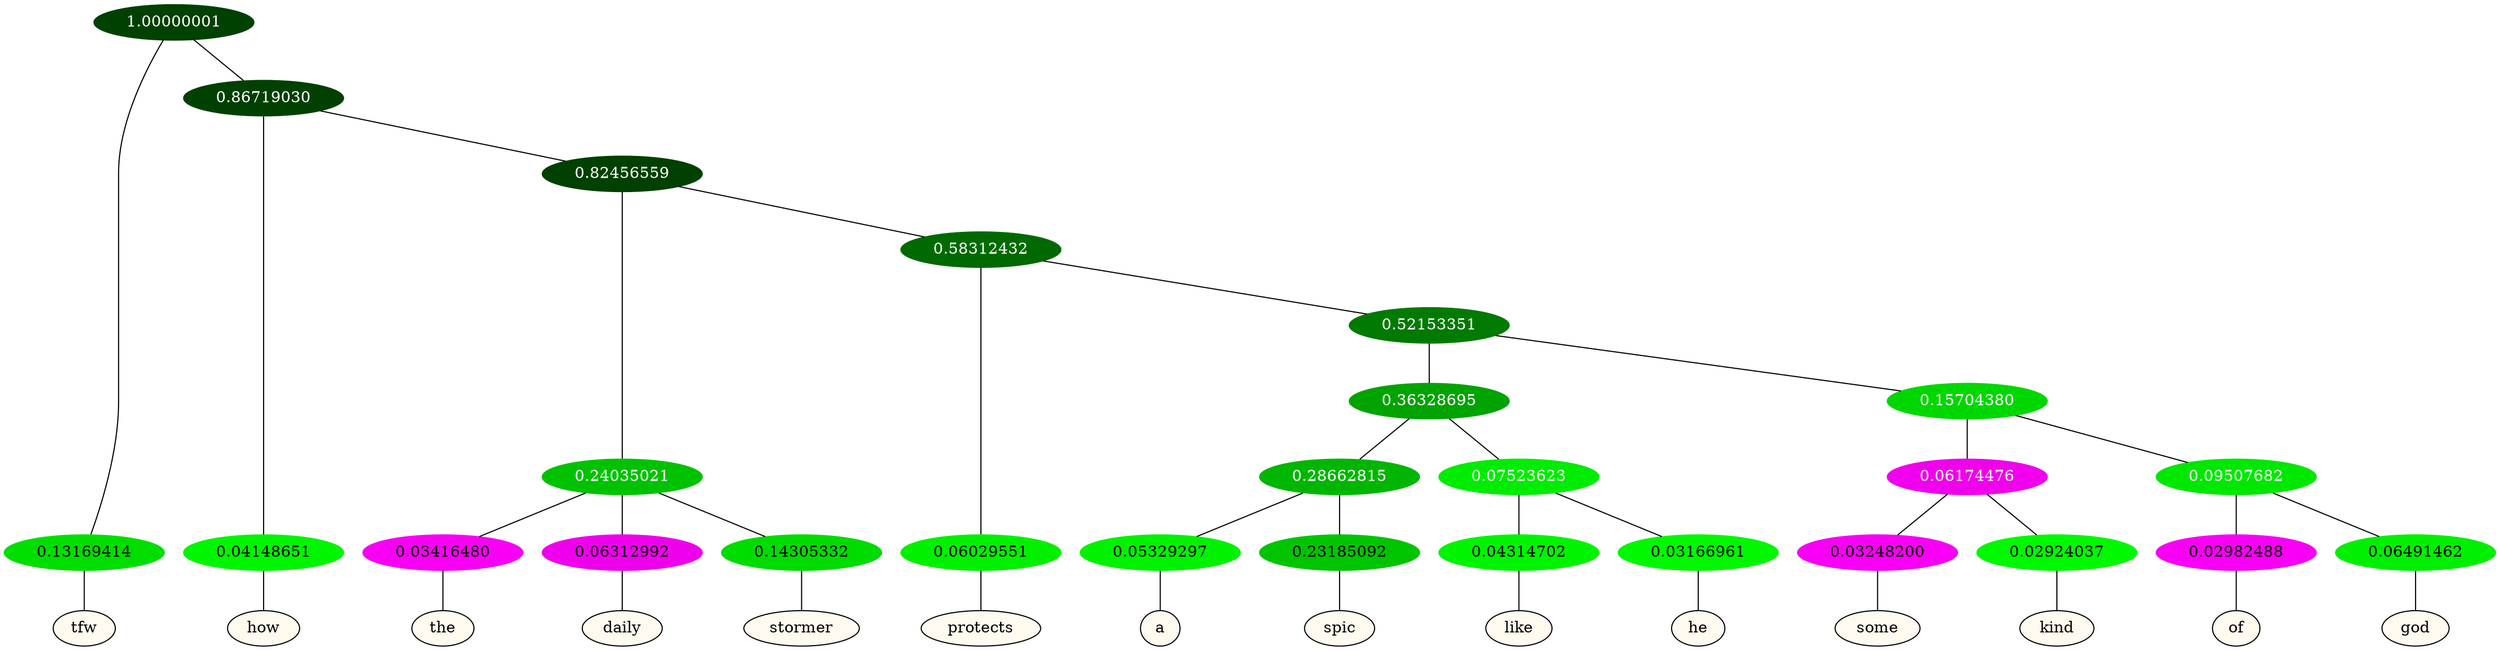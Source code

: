 graph {
	node [format=png height=0.15 nodesep=0.001 ordering=out overlap=prism overlap_scaling=0.01 ranksep=0.001 ratio=0.2 style=filled width=0.15]
	{
		rank=same
		a_w_1 [label=tfw color=black fillcolor=floralwhite style="filled,solid"]
		a_w_3 [label=how color=black fillcolor=floralwhite style="filled,solid"]
		a_w_7 [label=the color=black fillcolor=floralwhite style="filled,solid"]
		a_w_8 [label=daily color=black fillcolor=floralwhite style="filled,solid"]
		a_w_9 [label=stormer color=black fillcolor=floralwhite style="filled,solid"]
		a_w_10 [label=protects color=black fillcolor=floralwhite style="filled,solid"]
		a_w_18 [label=a color=black fillcolor=floralwhite style="filled,solid"]
		a_w_19 [label=spic color=black fillcolor=floralwhite style="filled,solid"]
		a_w_20 [label=like color=black fillcolor=floralwhite style="filled,solid"]
		a_w_21 [label=he color=black fillcolor=floralwhite style="filled,solid"]
		a_w_22 [label=some color=black fillcolor=floralwhite style="filled,solid"]
		a_w_23 [label=kind color=black fillcolor=floralwhite style="filled,solid"]
		a_w_24 [label=of color=black fillcolor=floralwhite style="filled,solid"]
		a_w_25 [label=god color=black fillcolor=floralwhite style="filled,solid"]
	}
	a_n_1 -- a_w_1
	a_n_3 -- a_w_3
	a_n_7 -- a_w_7
	a_n_8 -- a_w_8
	a_n_9 -- a_w_9
	a_n_10 -- a_w_10
	a_n_18 -- a_w_18
	a_n_19 -- a_w_19
	a_n_20 -- a_w_20
	a_n_21 -- a_w_21
	a_n_22 -- a_w_22
	a_n_23 -- a_w_23
	a_n_24 -- a_w_24
	a_n_25 -- a_w_25
	{
		rank=same
		a_n_1 [label=0.13169414 color="0.334 1.000 0.868" fontcolor=black]
		a_n_3 [label=0.04148651 color="0.334 1.000 0.959" fontcolor=black]
		a_n_7 [label=0.03416480 color="0.835 1.000 0.966" fontcolor=black]
		a_n_8 [label=0.06312992 color="0.835 1.000 0.937" fontcolor=black]
		a_n_9 [label=0.14305332 color="0.334 1.000 0.857" fontcolor=black]
		a_n_10 [label=0.06029551 color="0.334 1.000 0.940" fontcolor=black]
		a_n_18 [label=0.05329297 color="0.334 1.000 0.947" fontcolor=black]
		a_n_19 [label=0.23185092 color="0.334 1.000 0.768" fontcolor=black]
		a_n_20 [label=0.04314702 color="0.334 1.000 0.957" fontcolor=black]
		a_n_21 [label=0.03166961 color="0.334 1.000 0.968" fontcolor=black]
		a_n_22 [label=0.03248200 color="0.835 1.000 0.968" fontcolor=black]
		a_n_23 [label=0.02924037 color="0.334 1.000 0.971" fontcolor=black]
		a_n_24 [label=0.02982488 color="0.835 1.000 0.970" fontcolor=black]
		a_n_25 [label=0.06491462 color="0.334 1.000 0.935" fontcolor=black]
	}
	a_n_0 [label=1.00000001 color="0.334 1.000 0.250" fontcolor=grey99]
	a_n_0 -- a_n_1
	a_n_2 [label=0.86719030 color="0.334 1.000 0.250" fontcolor=grey99]
	a_n_0 -- a_n_2
	a_n_2 -- a_n_3
	a_n_4 [label=0.82456559 color="0.334 1.000 0.250" fontcolor=grey99]
	a_n_2 -- a_n_4
	a_n_5 [label=0.24035021 color="0.334 1.000 0.760" fontcolor=grey99]
	a_n_4 -- a_n_5
	a_n_6 [label=0.58312432 color="0.334 1.000 0.417" fontcolor=grey99]
	a_n_4 -- a_n_6
	a_n_5 -- a_n_7
	a_n_5 -- a_n_8
	a_n_5 -- a_n_9
	a_n_6 -- a_n_10
	a_n_11 [label=0.52153351 color="0.334 1.000 0.478" fontcolor=grey99]
	a_n_6 -- a_n_11
	a_n_12 [label=0.36328695 color="0.334 1.000 0.637" fontcolor=grey99]
	a_n_11 -- a_n_12
	a_n_13 [label=0.15704380 color="0.334 1.000 0.843" fontcolor=grey99]
	a_n_11 -- a_n_13
	a_n_14 [label=0.28662815 color="0.334 1.000 0.713" fontcolor=grey99]
	a_n_12 -- a_n_14
	a_n_15 [label=0.07523623 color="0.334 1.000 0.925" fontcolor=grey99]
	a_n_12 -- a_n_15
	a_n_16 [label=0.06174476 color="0.835 1.000 0.938" fontcolor=grey99]
	a_n_13 -- a_n_16
	a_n_17 [label=0.09507682 color="0.334 1.000 0.905" fontcolor=grey99]
	a_n_13 -- a_n_17
	a_n_14 -- a_n_18
	a_n_14 -- a_n_19
	a_n_15 -- a_n_20
	a_n_15 -- a_n_21
	a_n_16 -- a_n_22
	a_n_16 -- a_n_23
	a_n_17 -- a_n_24
	a_n_17 -- a_n_25
}
